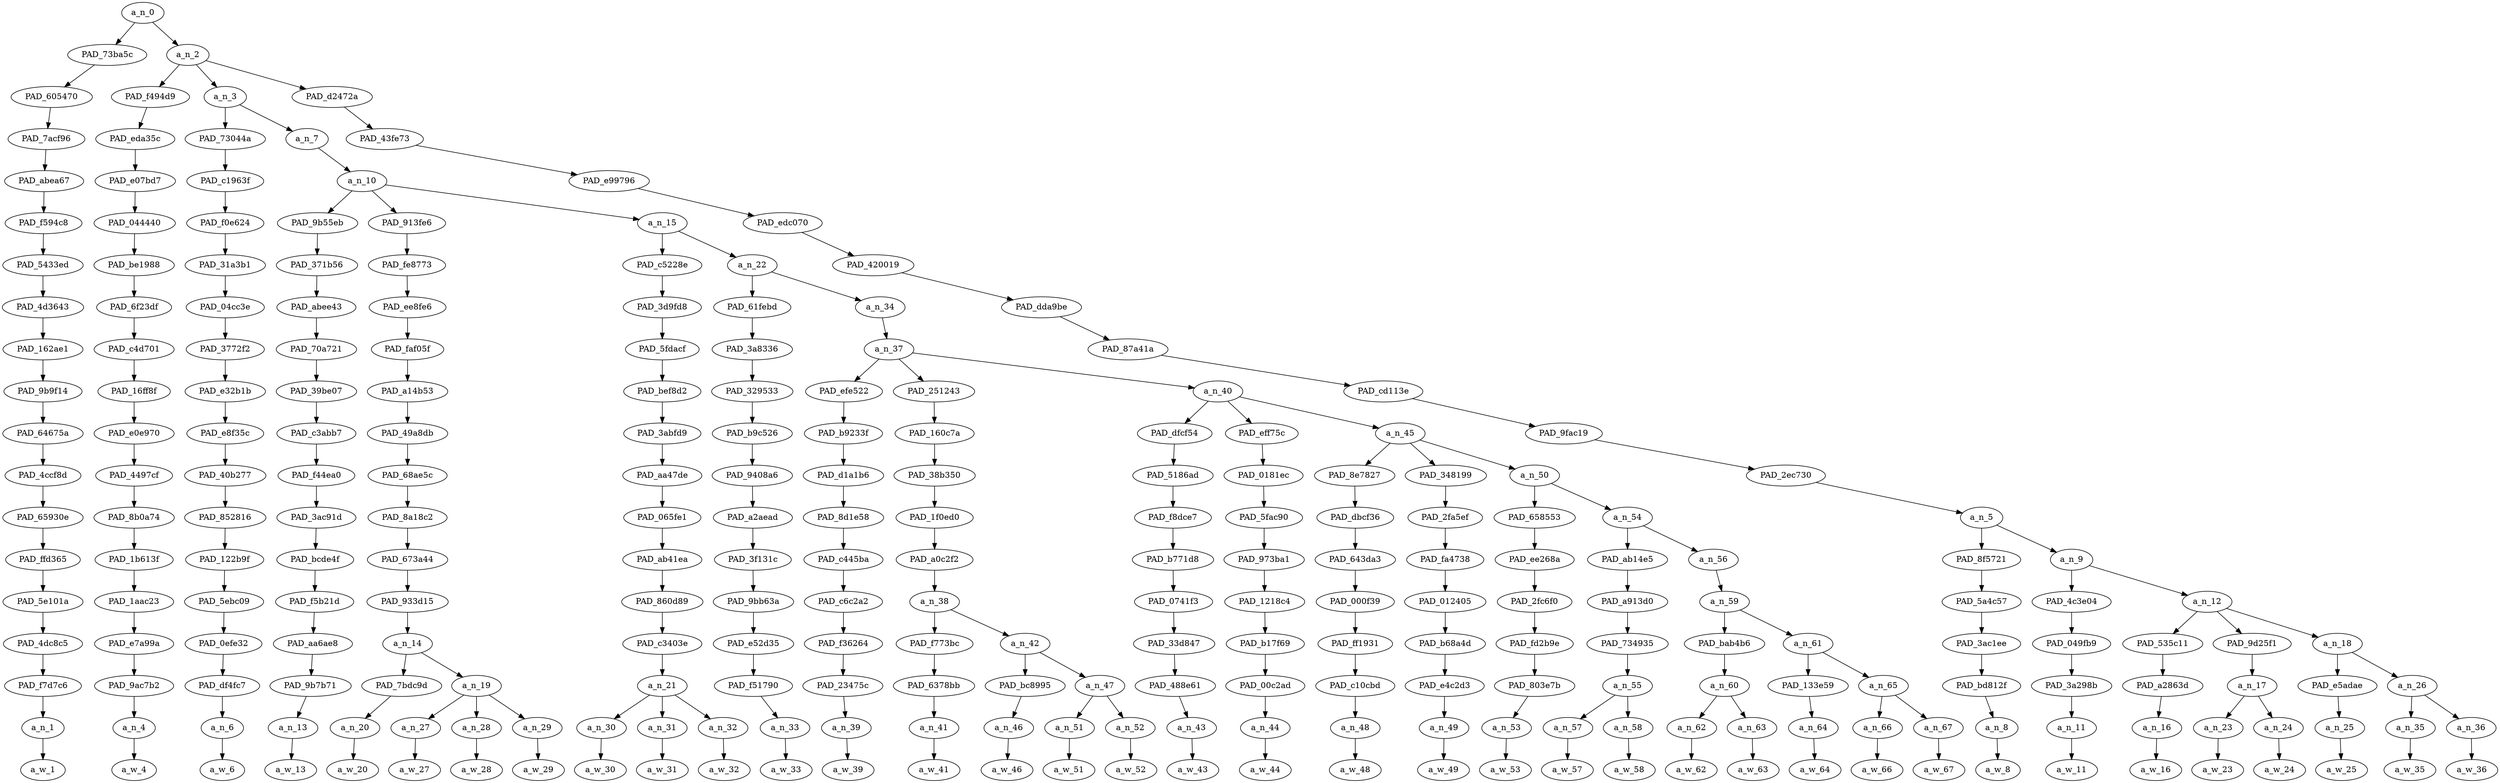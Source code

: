 strict digraph "" {
	a_n_0	[div_dir=-1,
		index=0,
		level=18,
		pos="10.258977944958849,18!",
		text_span="[0, 1, 2, 3, 4, 5, 6, 7, 8, 9, 10, 11, 12, 13, 14, 15, 16, 17, 18, 19, 20, 21, 22, 23, 24, 25, 26, 27, 28, 29, 30, 31, 32, 33, 34, \
35, 36]",
		value=1.00000000];
	PAD_73ba5c	[div_dir=-1,
		index=0,
		level=17,
		pos="0.0,17!",
		text_span="[0]",
		value=0.07556008];
	a_n_0 -> PAD_73ba5c;
	a_n_2	[div_dir=-1,
		index=1,
		level=17,
		pos="20.517955889917697,17!",
		text_span="[1, 2, 3, 4, 5, 6, 7, 8, 9, 10, 11, 12, 13, 14, 15, 16, 17, 18, 19, 20, 21, 22, 23, 24, 25, 26, 27, 28, 29, 30, 31, 32, 33, 34, \
35, 36]",
		value=0.92440963];
	a_n_0 -> a_n_2;
	PAD_605470	[div_dir=-1,
		index=0,
		level=16,
		pos="0.0,16!",
		text_span="[0]",
		value=0.07556008];
	PAD_73ba5c -> PAD_605470;
	PAD_7acf96	[div_dir=-1,
		index=0,
		level=15,
		pos="0.0,15!",
		text_span="[0]",
		value=0.07556008];
	PAD_605470 -> PAD_7acf96;
	PAD_abea67	[div_dir=-1,
		index=0,
		level=14,
		pos="0.0,14!",
		text_span="[0]",
		value=0.07556008];
	PAD_7acf96 -> PAD_abea67;
	PAD_f594c8	[div_dir=-1,
		index=0,
		level=13,
		pos="0.0,13!",
		text_span="[0]",
		value=0.07556008];
	PAD_abea67 -> PAD_f594c8;
	PAD_5433ed	[div_dir=-1,
		index=0,
		level=12,
		pos="0.0,12!",
		text_span="[0]",
		value=0.07556008];
	PAD_f594c8 -> PAD_5433ed;
	PAD_4d3643	[div_dir=-1,
		index=0,
		level=11,
		pos="0.0,11!",
		text_span="[0]",
		value=0.07556008];
	PAD_5433ed -> PAD_4d3643;
	PAD_162ae1	[div_dir=-1,
		index=0,
		level=10,
		pos="0.0,10!",
		text_span="[0]",
		value=0.07556008];
	PAD_4d3643 -> PAD_162ae1;
	PAD_9b9f14	[div_dir=-1,
		index=0,
		level=9,
		pos="0.0,9!",
		text_span="[0]",
		value=0.07556008];
	PAD_162ae1 -> PAD_9b9f14;
	PAD_64675a	[div_dir=-1,
		index=0,
		level=8,
		pos="0.0,8!",
		text_span="[0]",
		value=0.07556008];
	PAD_9b9f14 -> PAD_64675a;
	PAD_4ccf8d	[div_dir=-1,
		index=0,
		level=7,
		pos="0.0,7!",
		text_span="[0]",
		value=0.07556008];
	PAD_64675a -> PAD_4ccf8d;
	PAD_65930e	[div_dir=-1,
		index=0,
		level=6,
		pos="0.0,6!",
		text_span="[0]",
		value=0.07556008];
	PAD_4ccf8d -> PAD_65930e;
	PAD_ffd365	[div_dir=-1,
		index=0,
		level=5,
		pos="0.0,5!",
		text_span="[0]",
		value=0.07556008];
	PAD_65930e -> PAD_ffd365;
	PAD_5e101a	[div_dir=-1,
		index=0,
		level=4,
		pos="0.0,4!",
		text_span="[0]",
		value=0.07556008];
	PAD_ffd365 -> PAD_5e101a;
	PAD_4dc8c5	[div_dir=-1,
		index=0,
		level=3,
		pos="0.0,3!",
		text_span="[0]",
		value=0.07556008];
	PAD_5e101a -> PAD_4dc8c5;
	PAD_f7d7c6	[div_dir=-1,
		index=0,
		level=2,
		pos="0.0,2!",
		text_span="[0]",
		value=0.07556008];
	PAD_4dc8c5 -> PAD_f7d7c6;
	a_n_1	[div_dir=-1,
		index=0,
		level=1,
		pos="0.0,1!",
		text_span="[0]",
		value=0.07556008];
	PAD_f7d7c6 -> a_n_1;
	a_w_1	[div_dir=0,
		index=0,
		level=0,
		pos="0,0!",
		text_span="[0]",
		value="<user>"];
	a_n_1 -> a_w_1;
	PAD_f494d9	[div_dir=1,
		index=2,
		level=16,
		pos="28.0,16!",
		text_span="[28]",
		value=0.02156885];
	a_n_2 -> PAD_f494d9;
	a_n_3	[div_dir=1,
		index=1,
		level=16,
		pos="3.3663676697530867,16!",
		text_span="[1, 2, 3, 4, 5, 6, 7, 8, 9, 10, 11, 12, 13, 14, 15, 16, 17, 18, 19, 20, 21, 22, 23, 24, 25, 26, 27]",
		value=0.72822926];
	a_n_2 -> a_n_3;
	PAD_d2472a	[div_dir=-1,
		index=3,
		level=16,
		pos="30.1875,16!",
		text_span="[29, 30, 31, 32, 33, 34, 35, 36]",
		value=0.17459868];
	a_n_2 -> PAD_d2472a;
	PAD_eda35c	[div_dir=1,
		index=3,
		level=15,
		pos="28.0,15!",
		text_span="[28]",
		value=0.02156885];
	PAD_f494d9 -> PAD_eda35c;
	PAD_e07bd7	[div_dir=1,
		index=3,
		level=14,
		pos="28.0,14!",
		text_span="[28]",
		value=0.02156885];
	PAD_eda35c -> PAD_e07bd7;
	PAD_044440	[div_dir=1,
		index=5,
		level=13,
		pos="28.0,13!",
		text_span="[28]",
		value=0.02156885];
	PAD_e07bd7 -> PAD_044440;
	PAD_be1988	[div_dir=1,
		index=6,
		level=12,
		pos="28.0,12!",
		text_span="[28]",
		value=0.02156885];
	PAD_044440 -> PAD_be1988;
	PAD_6f23df	[div_dir=1,
		index=7,
		level=11,
		pos="28.0,11!",
		text_span="[28]",
		value=0.02156885];
	PAD_be1988 -> PAD_6f23df;
	PAD_c4d701	[div_dir=1,
		index=7,
		level=10,
		pos="28.0,10!",
		text_span="[28]",
		value=0.02156885];
	PAD_6f23df -> PAD_c4d701;
	PAD_16ff8f	[div_dir=1,
		index=9,
		level=9,
		pos="28.0,9!",
		text_span="[28]",
		value=0.02156885];
	PAD_c4d701 -> PAD_16ff8f;
	PAD_e0e970	[div_dir=1,
		index=11,
		level=8,
		pos="28.0,8!",
		text_span="[28]",
		value=0.02156885];
	PAD_16ff8f -> PAD_e0e970;
	PAD_4497cf	[div_dir=1,
		index=13,
		level=7,
		pos="28.0,7!",
		text_span="[28]",
		value=0.02156885];
	PAD_e0e970 -> PAD_4497cf;
	PAD_8b0a74	[div_dir=1,
		index=14,
		level=6,
		pos="28.0,6!",
		text_span="[28]",
		value=0.02156885];
	PAD_4497cf -> PAD_8b0a74;
	PAD_1b613f	[div_dir=1,
		index=15,
		level=5,
		pos="28.0,5!",
		text_span="[28]",
		value=0.02156885];
	PAD_8b0a74 -> PAD_1b613f;
	PAD_1aac23	[div_dir=1,
		index=15,
		level=4,
		pos="28.0,4!",
		text_span="[28]",
		value=0.02156885];
	PAD_1b613f -> PAD_1aac23;
	PAD_e7a99a	[div_dir=1,
		index=17,
		level=3,
		pos="28.0,3!",
		text_span="[28]",
		value=0.02156885];
	PAD_1aac23 -> PAD_e7a99a;
	PAD_9ac7b2	[div_dir=1,
		index=20,
		level=2,
		pos="28.0,2!",
		text_span="[28]",
		value=0.02156885];
	PAD_e7a99a -> PAD_9ac7b2;
	a_n_4	[div_dir=1,
		index=28,
		level=1,
		pos="28.0,1!",
		text_span="[28]",
		value=0.02156885];
	PAD_9ac7b2 -> a_n_4;
	a_w_4	[div_dir=0,
		index=28,
		level=0,
		pos="28,0!",
		text_span="[28]",
		value=and1];
	a_n_4 -> a_w_4;
	PAD_73044a	[div_dir=-1,
		index=1,
		level=15,
		pos="1.0,15!",
		text_span="[1]",
		value=0.04308244];
	a_n_3 -> PAD_73044a;
	a_n_7	[div_dir=1,
		index=2,
		level=15,
		pos="5.732735339506173,15!",
		text_span="[2, 3, 4, 5, 6, 7, 8, 9, 10, 11, 12, 13, 14, 15, 16, 17, 18, 19, 20, 21, 22, 23, 24, 25, 26, 27]",
		value=0.68510990];
	a_n_3 -> a_n_7;
	PAD_c1963f	[div_dir=-1,
		index=1,
		level=14,
		pos="1.0,14!",
		text_span="[1]",
		value=0.04308244];
	PAD_73044a -> PAD_c1963f;
	PAD_f0e624	[div_dir=-1,
		index=1,
		level=13,
		pos="1.0,13!",
		text_span="[1]",
		value=0.04308244];
	PAD_c1963f -> PAD_f0e624;
	PAD_31a3b1	[div_dir=-1,
		index=1,
		level=12,
		pos="1.0,12!",
		text_span="[1]",
		value=0.04308244];
	PAD_f0e624 -> PAD_31a3b1;
	PAD_04cc3e	[div_dir=-1,
		index=1,
		level=11,
		pos="1.0,11!",
		text_span="[1]",
		value=0.04308244];
	PAD_31a3b1 -> PAD_04cc3e;
	PAD_3772f2	[div_dir=-1,
		index=1,
		level=10,
		pos="1.0,10!",
		text_span="[1]",
		value=0.04308244];
	PAD_04cc3e -> PAD_3772f2;
	PAD_e32b1b	[div_dir=-1,
		index=1,
		level=9,
		pos="1.0,9!",
		text_span="[1]",
		value=0.04308244];
	PAD_3772f2 -> PAD_e32b1b;
	PAD_e8f35c	[div_dir=-1,
		index=1,
		level=8,
		pos="1.0,8!",
		text_span="[1]",
		value=0.04308244];
	PAD_e32b1b -> PAD_e8f35c;
	PAD_40b277	[div_dir=-1,
		index=1,
		level=7,
		pos="1.0,7!",
		text_span="[1]",
		value=0.04308244];
	PAD_e8f35c -> PAD_40b277;
	PAD_852816	[div_dir=-1,
		index=1,
		level=6,
		pos="1.0,6!",
		text_span="[1]",
		value=0.04308244];
	PAD_40b277 -> PAD_852816;
	PAD_122b9f	[div_dir=-1,
		index=1,
		level=5,
		pos="1.0,5!",
		text_span="[1]",
		value=0.04308244];
	PAD_852816 -> PAD_122b9f;
	PAD_5ebc09	[div_dir=-1,
		index=1,
		level=4,
		pos="1.0,4!",
		text_span="[1]",
		value=0.04308244];
	PAD_122b9f -> PAD_5ebc09;
	PAD_0efe32	[div_dir=-1,
		index=1,
		level=3,
		pos="1.0,3!",
		text_span="[1]",
		value=0.04308244];
	PAD_5ebc09 -> PAD_0efe32;
	PAD_df4fc7	[div_dir=-1,
		index=1,
		level=2,
		pos="1.0,2!",
		text_span="[1]",
		value=0.04308244];
	PAD_0efe32 -> PAD_df4fc7;
	a_n_6	[div_dir=-1,
		index=1,
		level=1,
		pos="1.0,1!",
		text_span="[1]",
		value=0.04308244];
	PAD_df4fc7 -> a_n_6;
	a_w_6	[div_dir=0,
		index=1,
		level=0,
		pos="1,0!",
		text_span="[1]",
		value=why];
	a_n_6 -> a_w_6;
	a_n_10	[div_dir=1,
		index=2,
		level=14,
		pos="5.732735339506173,14!",
		text_span="[2, 3, 4, 5, 6, 7, 8, 9, 10, 11, 12, 13, 14, 15, 16, 17, 18, 19, 20, 21, 22, 23, 24, 25, 26, 27]",
		value=0.68501442];
	a_n_7 -> a_n_10;
	PAD_9b55eb	[div_dir=-1,
		index=2,
		level=13,
		pos="2.0,13!",
		text_span="[2]",
		value=0.02817326];
	a_n_10 -> PAD_9b55eb;
	PAD_913fe6	[div_dir=-1,
		index=3,
		level=13,
		pos="5.0,13!",
		text_span="[3, 4, 5, 6]",
		value=0.14314688];
	a_n_10 -> PAD_913fe6;
	a_n_15	[div_dir=1,
		index=4,
		level=13,
		pos="10.198206018518519,13!",
		text_span="[7, 8, 9, 10, 11, 12, 13, 14, 15, 16, 17, 18, 19, 20, 21, 22, 23, 24, 25, 26, 27]",
		value=0.51359879];
	a_n_10 -> a_n_15;
	PAD_371b56	[div_dir=-1,
		index=2,
		level=12,
		pos="2.0,12!",
		text_span="[2]",
		value=0.02817326];
	PAD_9b55eb -> PAD_371b56;
	PAD_abee43	[div_dir=-1,
		index=2,
		level=11,
		pos="2.0,11!",
		text_span="[2]",
		value=0.02817326];
	PAD_371b56 -> PAD_abee43;
	PAD_70a721	[div_dir=-1,
		index=2,
		level=10,
		pos="2.0,10!",
		text_span="[2]",
		value=0.02817326];
	PAD_abee43 -> PAD_70a721;
	PAD_39be07	[div_dir=-1,
		index=2,
		level=9,
		pos="2.0,9!",
		text_span="[2]",
		value=0.02817326];
	PAD_70a721 -> PAD_39be07;
	PAD_c3abb7	[div_dir=-1,
		index=2,
		level=8,
		pos="2.0,8!",
		text_span="[2]",
		value=0.02817326];
	PAD_39be07 -> PAD_c3abb7;
	PAD_f44ea0	[div_dir=-1,
		index=2,
		level=7,
		pos="2.0,7!",
		text_span="[2]",
		value=0.02817326];
	PAD_c3abb7 -> PAD_f44ea0;
	PAD_3ac91d	[div_dir=-1,
		index=2,
		level=6,
		pos="2.0,6!",
		text_span="[2]",
		value=0.02817326];
	PAD_f44ea0 -> PAD_3ac91d;
	PAD_bcde4f	[div_dir=-1,
		index=2,
		level=5,
		pos="2.0,5!",
		text_span="[2]",
		value=0.02817326];
	PAD_3ac91d -> PAD_bcde4f;
	PAD_f5b21d	[div_dir=-1,
		index=2,
		level=4,
		pos="2.0,4!",
		text_span="[2]",
		value=0.02817326];
	PAD_bcde4f -> PAD_f5b21d;
	PAD_aa6ae8	[div_dir=-1,
		index=2,
		level=3,
		pos="2.0,3!",
		text_span="[2]",
		value=0.02817326];
	PAD_f5b21d -> PAD_aa6ae8;
	PAD_9b7b71	[div_dir=-1,
		index=2,
		level=2,
		pos="2.0,2!",
		text_span="[2]",
		value=0.02817326];
	PAD_aa6ae8 -> PAD_9b7b71;
	a_n_13	[div_dir=-1,
		index=2,
		level=1,
		pos="2.0,1!",
		text_span="[2]",
		value=0.02817326];
	PAD_9b7b71 -> a_n_13;
	a_w_13	[div_dir=0,
		index=2,
		level=0,
		pos="2,0!",
		text_span="[2]",
		value=keep];
	a_n_13 -> a_w_13;
	PAD_fe8773	[div_dir=-1,
		index=3,
		level=12,
		pos="5.0,12!",
		text_span="[3, 4, 5, 6]",
		value=0.14314688];
	PAD_913fe6 -> PAD_fe8773;
	PAD_ee8fe6	[div_dir=-1,
		index=3,
		level=11,
		pos="5.0,11!",
		text_span="[3, 4, 5, 6]",
		value=0.14314688];
	PAD_fe8773 -> PAD_ee8fe6;
	PAD_faf05f	[div_dir=-1,
		index=3,
		level=10,
		pos="5.0,10!",
		text_span="[3, 4, 5, 6]",
		value=0.14314688];
	PAD_ee8fe6 -> PAD_faf05f;
	PAD_a14b53	[div_dir=-1,
		index=3,
		level=9,
		pos="5.0,9!",
		text_span="[3, 4, 5, 6]",
		value=0.14314688];
	PAD_faf05f -> PAD_a14b53;
	PAD_49a8db	[div_dir=-1,
		index=3,
		level=8,
		pos="5.0,8!",
		text_span="[3, 4, 5, 6]",
		value=0.14314688];
	PAD_a14b53 -> PAD_49a8db;
	PAD_68ae5c	[div_dir=-1,
		index=3,
		level=7,
		pos="5.0,7!",
		text_span="[3, 4, 5, 6]",
		value=0.14314688];
	PAD_49a8db -> PAD_68ae5c;
	PAD_8a18c2	[div_dir=-1,
		index=3,
		level=6,
		pos="5.0,6!",
		text_span="[3, 4, 5, 6]",
		value=0.14314688];
	PAD_68ae5c -> PAD_8a18c2;
	PAD_673a44	[div_dir=-1,
		index=3,
		level=5,
		pos="5.0,5!",
		text_span="[3, 4, 5, 6]",
		value=0.14314688];
	PAD_8a18c2 -> PAD_673a44;
	PAD_933d15	[div_dir=-1,
		index=3,
		level=4,
		pos="5.0,4!",
		text_span="[3, 4, 5, 6]",
		value=0.14314688];
	PAD_673a44 -> PAD_933d15;
	a_n_14	[div_dir=-1,
		index=3,
		level=3,
		pos="5.0,3!",
		text_span="[3, 4, 5, 6]",
		value=0.14314688];
	PAD_933d15 -> a_n_14;
	PAD_7bdc9d	[div_dir=1,
		index=4,
		level=2,
		pos="6.0,2!",
		text_span="[6]",
		value=0.02730921];
	a_n_14 -> PAD_7bdc9d;
	a_n_19	[div_dir=-1,
		index=3,
		level=2,
		pos="4.0,2!",
		text_span="[3, 4, 5]",
		value=0.11579087];
	a_n_14 -> a_n_19;
	a_n_20	[div_dir=1,
		index=6,
		level=1,
		pos="6.0,1!",
		text_span="[6]",
		value=0.02730921];
	PAD_7bdc9d -> a_n_20;
	a_w_20	[div_dir=0,
		index=6,
		level=0,
		pos="6,0!",
		text_span="[6]",
		value=there];
	a_n_20 -> a_w_20;
	a_n_27	[div_dir=1,
		index=3,
		level=1,
		pos="3.0,1!",
		text_span="[3]",
		value=0.02797177];
	a_n_19 -> a_n_27;
	a_n_28	[div_dir=-1,
		index=4,
		level=1,
		pos="4.0,1!",
		text_span="[4]",
		value=0.05477295];
	a_n_19 -> a_n_28;
	a_n_29	[div_dir=1,
		index=5,
		level=1,
		pos="5.0,1!",
		text_span="[5]",
		value=0.03290683];
	a_n_19 -> a_n_29;
	a_w_27	[div_dir=0,
		index=3,
		level=0,
		pos="3,0!",
		text_span="[3]",
		value=the];
	a_n_27 -> a_w_27;
	a_w_28	[div_dir=0,
		index=4,
		level=0,
		pos="4,0!",
		text_span="[4]",
		value=racial];
	a_n_28 -> a_w_28;
	a_w_29	[div_dir=0,
		index=5,
		level=0,
		pos="5,0!",
		text_span="[5]",
		value=divide];
	a_n_29 -> a_w_29;
	PAD_c5228e	[div_dir=-1,
		index=4,
		level=12,
		pos="8.0,12!",
		text_span="[7, 8, 9]",
		value=0.10777455];
	a_n_15 -> PAD_c5228e;
	a_n_22	[div_dir=1,
		index=5,
		level=12,
		pos="12.396412037037038,12!",
		text_span="[10, 11, 12, 13, 14, 15, 16, 17, 18, 19, 20, 21, 22, 23, 24, 25, 26, 27]",
		value=0.40567047];
	a_n_15 -> a_n_22;
	PAD_3d9fd8	[div_dir=-1,
		index=4,
		level=11,
		pos="8.0,11!",
		text_span="[7, 8, 9]",
		value=0.10777455];
	PAD_c5228e -> PAD_3d9fd8;
	PAD_5fdacf	[div_dir=-1,
		index=4,
		level=10,
		pos="8.0,10!",
		text_span="[7, 8, 9]",
		value=0.10777455];
	PAD_3d9fd8 -> PAD_5fdacf;
	PAD_bef8d2	[div_dir=-1,
		index=4,
		level=9,
		pos="8.0,9!",
		text_span="[7, 8, 9]",
		value=0.10777455];
	PAD_5fdacf -> PAD_bef8d2;
	PAD_3abfd9	[div_dir=-1,
		index=4,
		level=8,
		pos="8.0,8!",
		text_span="[7, 8, 9]",
		value=0.10777455];
	PAD_bef8d2 -> PAD_3abfd9;
	PAD_aa47de	[div_dir=-1,
		index=4,
		level=7,
		pos="8.0,7!",
		text_span="[7, 8, 9]",
		value=0.10777455];
	PAD_3abfd9 -> PAD_aa47de;
	PAD_065fe1	[div_dir=-1,
		index=4,
		level=6,
		pos="8.0,6!",
		text_span="[7, 8, 9]",
		value=0.10777455];
	PAD_aa47de -> PAD_065fe1;
	PAD_ab41ea	[div_dir=-1,
		index=4,
		level=5,
		pos="8.0,5!",
		text_span="[7, 8, 9]",
		value=0.10777455];
	PAD_065fe1 -> PAD_ab41ea;
	PAD_860d89	[div_dir=-1,
		index=4,
		level=4,
		pos="8.0,4!",
		text_span="[7, 8, 9]",
		value=0.10777455];
	PAD_ab41ea -> PAD_860d89;
	PAD_c3403e	[div_dir=-1,
		index=4,
		level=3,
		pos="8.0,3!",
		text_span="[7, 8, 9]",
		value=0.10777455];
	PAD_860d89 -> PAD_c3403e;
	a_n_21	[div_dir=-1,
		index=5,
		level=2,
		pos="8.0,2!",
		text_span="[7, 8, 9]",
		value=0.10777455];
	PAD_c3403e -> a_n_21;
	a_n_30	[div_dir=-1,
		index=7,
		level=1,
		pos="7.0,1!",
		text_span="[7]",
		value=0.02594546];
	a_n_21 -> a_n_30;
	a_n_31	[div_dir=1,
		index=8,
		level=1,
		pos="8.0,1!",
		text_span="[8]",
		value=0.04867364];
	a_n_21 -> a_n_31;
	a_n_32	[div_dir=1,
		index=9,
		level=1,
		pos="9.0,1!",
		text_span="[9]",
		value=0.03312523];
	a_n_21 -> a_n_32;
	a_w_30	[div_dir=0,
		index=7,
		level=0,
		pos="7,0!",
		text_span="[7]",
		value=no];
	a_n_30 -> a_w_30;
	a_w_31	[div_dir=0,
		index=8,
		level=0,
		pos="8,0!",
		text_span="[8]",
		value=white];
	a_n_31 -> a_w_31;
	a_w_32	[div_dir=0,
		index=9,
		level=0,
		pos="9,0!",
		text_span="[9]",
		value=person];
	a_n_32 -> a_w_32;
	PAD_61febd	[div_dir=1,
		index=5,
		level=11,
		pos="10.0,11!",
		text_span="[10]",
		value=0.02572067];
	a_n_22 -> PAD_61febd;
	a_n_34	[div_dir=1,
		index=6,
		level=11,
		pos="14.792824074074076,11!",
		text_span="[11, 12, 13, 14, 15, 16, 17, 18, 19, 20, 21, 22, 23, 24, 25, 26, 27]",
		value=0.37977178];
	a_n_22 -> a_n_34;
	PAD_3a8336	[div_dir=1,
		index=5,
		level=10,
		pos="10.0,10!",
		text_span="[10]",
		value=0.02572067];
	PAD_61febd -> PAD_3a8336;
	PAD_329533	[div_dir=1,
		index=5,
		level=9,
		pos="10.0,9!",
		text_span="[10]",
		value=0.02572067];
	PAD_3a8336 -> PAD_329533;
	PAD_b9c526	[div_dir=1,
		index=5,
		level=8,
		pos="10.0,8!",
		text_span="[10]",
		value=0.02572067];
	PAD_329533 -> PAD_b9c526;
	PAD_9408a6	[div_dir=1,
		index=5,
		level=7,
		pos="10.0,7!",
		text_span="[10]",
		value=0.02572067];
	PAD_b9c526 -> PAD_9408a6;
	PAD_a2aead	[div_dir=1,
		index=5,
		level=6,
		pos="10.0,6!",
		text_span="[10]",
		value=0.02572067];
	PAD_9408a6 -> PAD_a2aead;
	PAD_3f131c	[div_dir=1,
		index=5,
		level=5,
		pos="10.0,5!",
		text_span="[10]",
		value=0.02572067];
	PAD_a2aead -> PAD_3f131c;
	PAD_9bb63a	[div_dir=1,
		index=5,
		level=4,
		pos="10.0,4!",
		text_span="[10]",
		value=0.02572067];
	PAD_3f131c -> PAD_9bb63a;
	PAD_e52d35	[div_dir=1,
		index=5,
		level=3,
		pos="10.0,3!",
		text_span="[10]",
		value=0.02572067];
	PAD_9bb63a -> PAD_e52d35;
	PAD_f51790	[div_dir=1,
		index=6,
		level=2,
		pos="10.0,2!",
		text_span="[10]",
		value=0.02572067];
	PAD_e52d35 -> PAD_f51790;
	a_n_33	[div_dir=1,
		index=10,
		level=1,
		pos="10.0,1!",
		text_span="[10]",
		value=0.02572067];
	PAD_f51790 -> a_n_33;
	a_w_33	[div_dir=0,
		index=10,
		level=0,
		pos="10,0!",
		text_span="[10]",
		value=than];
	a_n_33 -> a_w_33;
	a_n_37	[div_dir=1,
		index=6,
		level=10,
		pos="14.792824074074076,10!",
		text_span="[11, 12, 13, 14, 15, 16, 17, 18, 19, 20, 21, 22, 23, 24, 25, 26, 27]",
		value=0.37959834];
	a_n_34 -> a_n_37;
	PAD_efe522	[div_dir=1,
		index=7,
		level=9,
		pos="15.0,9!",
		text_span="[15]",
		value=0.02013560];
	a_n_37 -> PAD_efe522;
	PAD_251243	[div_dir=1,
		index=6,
		level=9,
		pos="11.875,9!",
		text_span="[11, 12, 13, 14]",
		value=0.11074543];
	a_n_37 -> PAD_251243;
	a_n_40	[div_dir=1,
		index=8,
		level=9,
		pos="17.503472222222225,9!",
		text_span="[16, 17, 18, 19, 20, 21, 22, 23, 24, 25, 26, 27]",
		value=0.24854387];
	a_n_37 -> a_n_40;
	PAD_b9233f	[div_dir=1,
		index=7,
		level=8,
		pos="15.0,8!",
		text_span="[15]",
		value=0.02013560];
	PAD_efe522 -> PAD_b9233f;
	PAD_d1a1b6	[div_dir=1,
		index=7,
		level=7,
		pos="15.0,7!",
		text_span="[15]",
		value=0.02013560];
	PAD_b9233f -> PAD_d1a1b6;
	PAD_8d1e58	[div_dir=1,
		index=7,
		level=6,
		pos="15.0,6!",
		text_span="[15]",
		value=0.02013560];
	PAD_d1a1b6 -> PAD_8d1e58;
	PAD_c445ba	[div_dir=1,
		index=7,
		level=5,
		pos="15.0,5!",
		text_span="[15]",
		value=0.02013560];
	PAD_8d1e58 -> PAD_c445ba;
	PAD_c6c2a2	[div_dir=1,
		index=7,
		level=4,
		pos="15.0,4!",
		text_span="[15]",
		value=0.02013560];
	PAD_c445ba -> PAD_c6c2a2;
	PAD_f36264	[div_dir=1,
		index=8,
		level=3,
		pos="15.0,3!",
		text_span="[15]",
		value=0.02013560];
	PAD_c6c2a2 -> PAD_f36264;
	PAD_23475c	[div_dir=1,
		index=10,
		level=2,
		pos="15.0,2!",
		text_span="[15]",
		value=0.02013560];
	PAD_f36264 -> PAD_23475c;
	a_n_39	[div_dir=1,
		index=15,
		level=1,
		pos="15.0,1!",
		text_span="[15]",
		value=0.02013560];
	PAD_23475c -> a_n_39;
	a_w_39	[div_dir=0,
		index=15,
		level=0,
		pos="15,0!",
		text_span="[15]",
		value=and];
	a_n_39 -> a_w_39;
	PAD_160c7a	[div_dir=1,
		index=6,
		level=8,
		pos="11.875,8!",
		text_span="[11, 12, 13, 14]",
		value=0.11074543];
	PAD_251243 -> PAD_160c7a;
	PAD_38b350	[div_dir=1,
		index=6,
		level=7,
		pos="11.875,7!",
		text_span="[11, 12, 13, 14]",
		value=0.11074543];
	PAD_160c7a -> PAD_38b350;
	PAD_1f0ed0	[div_dir=1,
		index=6,
		level=6,
		pos="11.875,6!",
		text_span="[11, 12, 13, 14]",
		value=0.11074543];
	PAD_38b350 -> PAD_1f0ed0;
	PAD_a0c2f2	[div_dir=1,
		index=6,
		level=5,
		pos="11.875,5!",
		text_span="[11, 12, 13, 14]",
		value=0.11074543];
	PAD_1f0ed0 -> PAD_a0c2f2;
	a_n_38	[div_dir=1,
		index=6,
		level=4,
		pos="11.875,4!",
		text_span="[11, 12, 13, 14]",
		value=0.11074543];
	PAD_a0c2f2 -> a_n_38;
	PAD_f773bc	[div_dir=1,
		index=6,
		level=3,
		pos="11.0,3!",
		text_span="[11]",
		value=0.05079545];
	a_n_38 -> PAD_f773bc;
	a_n_42	[div_dir=1,
		index=7,
		level=3,
		pos="12.75,3!",
		text_span="[12, 13, 14]",
		value=0.05981193];
	a_n_38 -> a_n_42;
	PAD_6378bb	[div_dir=1,
		index=7,
		level=2,
		pos="11.0,2!",
		text_span="[11]",
		value=0.05079545];
	PAD_f773bc -> PAD_6378bb;
	a_n_41	[div_dir=1,
		index=11,
		level=1,
		pos="11.0,1!",
		text_span="[11]",
		value=0.05079545];
	PAD_6378bb -> a_n_41;
	a_w_41	[div_dir=0,
		index=11,
		level=0,
		pos="11,0!",
		text_span="[11]",
		value=condones];
	a_n_41 -> a_w_41;
	PAD_bc8995	[div_dir=1,
		index=8,
		level=2,
		pos="12.0,2!",
		text_span="[12]",
		value=0.02028089];
	a_n_42 -> PAD_bc8995;
	a_n_47	[div_dir=1,
		index=9,
		level=2,
		pos="13.5,2!",
		text_span="[13, 14]",
		value=0.03938392];
	a_n_42 -> a_n_47;
	a_n_46	[div_dir=1,
		index=12,
		level=1,
		pos="12.0,1!",
		text_span="[12]",
		value=0.02028089];
	PAD_bc8995 -> a_n_46;
	a_w_46	[div_dir=0,
		index=12,
		level=0,
		pos="12,0!",
		text_span="[12]",
		value=what];
	a_n_46 -> a_w_46;
	a_n_51	[div_dir=1,
		index=13,
		level=1,
		pos="13.0,1!",
		text_span="[13]",
		value=0.02164715];
	a_n_47 -> a_n_51;
	a_n_52	[div_dir=1,
		index=14,
		level=1,
		pos="14.0,1!",
		text_span="[14]",
		value=0.01764800];
	a_n_47 -> a_n_52;
	a_w_51	[div_dir=0,
		index=13,
		level=0,
		pos="13,0!",
		text_span="[13]",
		value=she];
	a_n_51 -> a_w_51;
	a_w_52	[div_dir=0,
		index=14,
		level=0,
		pos="14,0!",
		text_span="[14]",
		value=did];
	a_n_52 -> a_w_52;
	PAD_dfcf54	[div_dir=1,
		index=8,
		level=8,
		pos="16.0,8!",
		text_span="[16]",
		value=0.01950224];
	a_n_40 -> PAD_dfcf54;
	PAD_eff75c	[div_dir=1,
		index=9,
		level=8,
		pos="17.0,8!",
		text_span="[17]",
		value=0.01570398];
	a_n_40 -> PAD_eff75c;
	a_n_45	[div_dir=1,
		index=10,
		level=8,
		pos="19.510416666666668,8!",
		text_span="[18, 19, 20, 21, 22, 23, 24, 25, 26, 27]",
		value=0.21324039];
	a_n_40 -> a_n_45;
	PAD_5186ad	[div_dir=1,
		index=8,
		level=7,
		pos="16.0,7!",
		text_span="[16]",
		value=0.01950224];
	PAD_dfcf54 -> PAD_5186ad;
	PAD_f8dce7	[div_dir=1,
		index=8,
		level=6,
		pos="16.0,6!",
		text_span="[16]",
		value=0.01950224];
	PAD_5186ad -> PAD_f8dce7;
	PAD_b771d8	[div_dir=1,
		index=8,
		level=5,
		pos="16.0,5!",
		text_span="[16]",
		value=0.01950224];
	PAD_f8dce7 -> PAD_b771d8;
	PAD_0741f3	[div_dir=1,
		index=8,
		level=4,
		pos="16.0,4!",
		text_span="[16]",
		value=0.01950224];
	PAD_b771d8 -> PAD_0741f3;
	PAD_33d847	[div_dir=1,
		index=9,
		level=3,
		pos="16.0,3!",
		text_span="[16]",
		value=0.01950224];
	PAD_0741f3 -> PAD_33d847;
	PAD_488e61	[div_dir=1,
		index=11,
		level=2,
		pos="16.0,2!",
		text_span="[16]",
		value=0.01950224];
	PAD_33d847 -> PAD_488e61;
	a_n_43	[div_dir=1,
		index=16,
		level=1,
		pos="16.0,1!",
		text_span="[16]",
		value=0.01950224];
	PAD_488e61 -> a_n_43;
	a_w_43	[div_dir=0,
		index=16,
		level=0,
		pos="16,0!",
		text_span="[16]",
		value=does];
	a_n_43 -> a_w_43;
	PAD_0181ec	[div_dir=1,
		index=9,
		level=7,
		pos="17.0,7!",
		text_span="[17]",
		value=0.01570398];
	PAD_eff75c -> PAD_0181ec;
	PAD_5fac90	[div_dir=1,
		index=9,
		level=6,
		pos="17.0,6!",
		text_span="[17]",
		value=0.01570398];
	PAD_0181ec -> PAD_5fac90;
	PAD_973ba1	[div_dir=1,
		index=9,
		level=5,
		pos="17.0,5!",
		text_span="[17]",
		value=0.01570398];
	PAD_5fac90 -> PAD_973ba1;
	PAD_1218c4	[div_dir=1,
		index=9,
		level=4,
		pos="17.0,4!",
		text_span="[17]",
		value=0.01570398];
	PAD_973ba1 -> PAD_1218c4;
	PAD_b17f69	[div_dir=1,
		index=10,
		level=3,
		pos="17.0,3!",
		text_span="[17]",
		value=0.01570398];
	PAD_1218c4 -> PAD_b17f69;
	PAD_00c2ad	[div_dir=1,
		index=12,
		level=2,
		pos="17.0,2!",
		text_span="[17]",
		value=0.01570398];
	PAD_b17f69 -> PAD_00c2ad;
	a_n_44	[div_dir=1,
		index=17,
		level=1,
		pos="17.0,1!",
		text_span="[17]",
		value=0.01570398];
	PAD_00c2ad -> a_n_44;
	a_w_44	[div_dir=0,
		index=17,
		level=0,
		pos="17,0!",
		text_span="[17]",
		value=not];
	a_n_44 -> a_w_44;
	PAD_8e7827	[div_dir=1,
		index=10,
		level=7,
		pos="18.0,7!",
		text_span="[18]",
		value=0.01886451];
	a_n_45 -> PAD_8e7827;
	PAD_348199	[div_dir=1,
		index=11,
		level=7,
		pos="19.0,7!",
		text_span="[19]",
		value=0.01510217];
	a_n_45 -> PAD_348199;
	a_n_50	[div_dir=1,
		index=12,
		level=7,
		pos="21.53125,7!",
		text_span="[20, 21, 22, 23, 24, 25, 26, 27]",
		value=0.17920930];
	a_n_45 -> a_n_50;
	PAD_dbcf36	[div_dir=1,
		index=10,
		level=6,
		pos="18.0,6!",
		text_span="[18]",
		value=0.01886451];
	PAD_8e7827 -> PAD_dbcf36;
	PAD_643da3	[div_dir=1,
		index=10,
		level=5,
		pos="18.0,5!",
		text_span="[18]",
		value=0.01886451];
	PAD_dbcf36 -> PAD_643da3;
	PAD_000f39	[div_dir=1,
		index=10,
		level=4,
		pos="18.0,4!",
		text_span="[18]",
		value=0.01886451];
	PAD_643da3 -> PAD_000f39;
	PAD_ff1931	[div_dir=1,
		index=11,
		level=3,
		pos="18.0,3!",
		text_span="[18]",
		value=0.01886451];
	PAD_000f39 -> PAD_ff1931;
	PAD_c10cbd	[div_dir=1,
		index=13,
		level=2,
		pos="18.0,2!",
		text_span="[18]",
		value=0.01886451];
	PAD_ff1931 -> PAD_c10cbd;
	a_n_48	[div_dir=1,
		index=18,
		level=1,
		pos="18.0,1!",
		text_span="[18]",
		value=0.01886451];
	PAD_c10cbd -> a_n_48;
	a_w_48	[div_dir=0,
		index=18,
		level=0,
		pos="18,0!",
		text_span="[18]",
		value=recognize];
	a_n_48 -> a_w_48;
	PAD_2fa5ef	[div_dir=1,
		index=11,
		level=6,
		pos="19.0,6!",
		text_span="[19]",
		value=0.01510217];
	PAD_348199 -> PAD_2fa5ef;
	PAD_fa4738	[div_dir=1,
		index=11,
		level=5,
		pos="19.0,5!",
		text_span="[19]",
		value=0.01510217];
	PAD_2fa5ef -> PAD_fa4738;
	PAD_012405	[div_dir=1,
		index=11,
		level=4,
		pos="19.0,4!",
		text_span="[19]",
		value=0.01510217];
	PAD_fa4738 -> PAD_012405;
	PAD_b68a4d	[div_dir=1,
		index=12,
		level=3,
		pos="19.0,3!",
		text_span="[19]",
		value=0.01510217];
	PAD_012405 -> PAD_b68a4d;
	PAD_e4c2d3	[div_dir=1,
		index=14,
		level=2,
		pos="19.0,2!",
		text_span="[19]",
		value=0.01510217];
	PAD_b68a4d -> PAD_e4c2d3;
	a_n_49	[div_dir=1,
		index=19,
		level=1,
		pos="19.0,1!",
		text_span="[19]",
		value=0.01510217];
	PAD_e4c2d3 -> a_n_49;
	a_w_49	[div_dir=0,
		index=19,
		level=0,
		pos="19,0!",
		text_span="[19]",
		value=it];
	a_n_49 -> a_w_49;
	PAD_658553	[div_dir=1,
		index=12,
		level=6,
		pos="20.0,6!",
		text_span="[20]",
		value=0.01579428];
	a_n_50 -> PAD_658553;
	a_n_54	[div_dir=1,
		index=13,
		level=6,
		pos="23.0625,6!",
		text_span="[21, 22, 23, 24, 25, 26, 27]",
		value=0.16337303];
	a_n_50 -> a_n_54;
	PAD_ee268a	[div_dir=1,
		index=12,
		level=5,
		pos="20.0,5!",
		text_span="[20]",
		value=0.01579428];
	PAD_658553 -> PAD_ee268a;
	PAD_2fc6f0	[div_dir=1,
		index=12,
		level=4,
		pos="20.0,4!",
		text_span="[20]",
		value=0.01579428];
	PAD_ee268a -> PAD_2fc6f0;
	PAD_fd2b9e	[div_dir=1,
		index=13,
		level=3,
		pos="20.0,3!",
		text_span="[20]",
		value=0.01579428];
	PAD_2fc6f0 -> PAD_fd2b9e;
	PAD_803e7b	[div_dir=1,
		index=15,
		level=2,
		pos="20.0,2!",
		text_span="[20]",
		value=0.01579428];
	PAD_fd2b9e -> PAD_803e7b;
	a_n_53	[div_dir=1,
		index=20,
		level=1,
		pos="20.0,1!",
		text_span="[20]",
		value=0.01579428];
	PAD_803e7b -> a_n_53;
	a_w_53	[div_dir=0,
		index=20,
		level=0,
		pos="20,0!",
		text_span="[20]",
		value=as];
	a_n_53 -> a_w_53;
	PAD_ab14e5	[div_dir=-1,
		index=13,
		level=5,
		pos="21.5,5!",
		text_span="[21, 22]",
		value=0.04514003];
	a_n_54 -> PAD_ab14e5;
	a_n_56	[div_dir=1,
		index=14,
		level=5,
		pos="24.625,5!",
		text_span="[23, 24, 25, 26, 27]",
		value=0.11819282];
	a_n_54 -> a_n_56;
	PAD_a913d0	[div_dir=-1,
		index=13,
		level=4,
		pos="21.5,4!",
		text_span="[21, 22]",
		value=0.04514003];
	PAD_ab14e5 -> PAD_a913d0;
	PAD_734935	[div_dir=-1,
		index=14,
		level=3,
		pos="21.5,3!",
		text_span="[21, 22]",
		value=0.04514003];
	PAD_a913d0 -> PAD_734935;
	a_n_55	[div_dir=-1,
		index=16,
		level=2,
		pos="21.5,2!",
		text_span="[21, 22]",
		value=0.04514003];
	PAD_734935 -> a_n_55;
	a_n_57	[div_dir=1,
		index=21,
		level=1,
		pos="21.0,1!",
		text_span="[21]",
		value=0.01715031];
	a_n_55 -> a_n_57;
	a_n_58	[div_dir=-1,
		index=22,
		level=1,
		pos="22.0,1!",
		text_span="[22]",
		value=0.02790376];
	a_n_55 -> a_n_58;
	a_w_57	[div_dir=0,
		index=21,
		level=0,
		pos="21,0!",
		text_span="[21]",
		value=a];
	a_n_57 -> a_w_57;
	a_w_58	[div_dir=0,
		index=22,
		level=0,
		pos="22,0!",
		text_span="[22]",
		value=crime];
	a_n_58 -> a_w_58;
	a_n_59	[div_dir=1,
		index=14,
		level=4,
		pos="24.625,4!",
		text_span="[23, 24, 25, 26, 27]",
		value=0.11808914];
	a_n_56 -> a_n_59;
	PAD_bab4b6	[div_dir=1,
		index=15,
		level=3,
		pos="23.5,3!",
		text_span="[23, 24]",
		value=0.04951483];
	a_n_59 -> PAD_bab4b6;
	a_n_61	[div_dir=1,
		index=16,
		level=3,
		pos="25.75,3!",
		text_span="[25, 26, 27]",
		value=0.06847063];
	a_n_59 -> a_n_61;
	a_n_60	[div_dir=1,
		index=17,
		level=2,
		pos="23.5,2!",
		text_span="[23, 24]",
		value=0.04951483];
	PAD_bab4b6 -> a_n_60;
	a_n_62	[div_dir=1,
		index=23,
		level=1,
		pos="23.0,1!",
		text_span="[23]",
		value=0.02049553];
	a_n_60 -> a_n_62;
	a_n_63	[div_dir=1,
		index=24,
		level=1,
		pos="24.0,1!",
		text_span="[24]",
		value=0.02899263];
	a_n_60 -> a_n_63;
	a_w_62	[div_dir=0,
		index=23,
		level=0,
		pos="23,0!",
		text_span="[23]",
		value=a1];
	a_n_62 -> a_w_62;
	a_w_63	[div_dir=0,
		index=24,
		level=0,
		pos="24,0!",
		text_span="[24]",
		value=criminal];
	a_n_63 -> a_w_63;
	PAD_133e59	[div_dir=-1,
		index=18,
		level=2,
		pos="25.0,2!",
		text_span="[25]",
		value=0.02466578];
	a_n_61 -> PAD_133e59;
	a_n_65	[div_dir=1,
		index=19,
		level=2,
		pos="26.5,2!",
		text_span="[26, 27]",
		value=0.04369328];
	a_n_61 -> a_n_65;
	a_n_64	[div_dir=-1,
		index=25,
		level=1,
		pos="25.0,1!",
		text_span="[25]",
		value=0.02466578];
	PAD_133e59 -> a_n_64;
	a_w_64	[div_dir=0,
		index=25,
		level=0,
		pos="25,0!",
		text_span="[25]",
		value=got];
	a_n_64 -> a_w_64;
	a_n_66	[div_dir=1,
		index=26,
		level=1,
		pos="26.0,1!",
		text_span="[26]",
		value=0.02190474];
	a_n_65 -> a_n_66;
	a_n_67	[div_dir=1,
		index=27,
		level=1,
		pos="27.0,1!",
		text_span="[27]",
		value=0.02163918];
	a_n_65 -> a_n_67;
	a_w_66	[div_dir=0,
		index=26,
		level=0,
		pos="26,0!",
		text_span="[26]",
		value=found];
	a_n_66 -> a_w_66;
	a_w_67	[div_dir=0,
		index=27,
		level=0,
		pos="27,0!",
		text_span="[27]",
		value=guilty];
	a_n_67 -> a_w_67;
	PAD_43fe73	[div_dir=-1,
		index=4,
		level=15,
		pos="30.1875,15!",
		text_span="[29, 30, 31, 32, 33, 34, 35, 36]",
		value=0.17459868];
	PAD_d2472a -> PAD_43fe73;
	PAD_e99796	[div_dir=-1,
		index=4,
		level=14,
		pos="30.1875,14!",
		text_span="[29, 30, 31, 32, 33, 34, 35, 36]",
		value=0.17459868];
	PAD_43fe73 -> PAD_e99796;
	PAD_edc070	[div_dir=-1,
		index=6,
		level=13,
		pos="30.1875,13!",
		text_span="[29, 30, 31, 32, 33, 34, 35, 36]",
		value=0.17459868];
	PAD_e99796 -> PAD_edc070;
	PAD_420019	[div_dir=-1,
		index=7,
		level=12,
		pos="30.1875,12!",
		text_span="[29, 30, 31, 32, 33, 34, 35, 36]",
		value=0.17459868];
	PAD_edc070 -> PAD_420019;
	PAD_dda9be	[div_dir=-1,
		index=8,
		level=11,
		pos="30.1875,11!",
		text_span="[29, 30, 31, 32, 33, 34, 35, 36]",
		value=0.17459868];
	PAD_420019 -> PAD_dda9be;
	PAD_87a41a	[div_dir=-1,
		index=8,
		level=10,
		pos="30.1875,10!",
		text_span="[29, 30, 31, 32, 33, 34, 35, 36]",
		value=0.17459868];
	PAD_dda9be -> PAD_87a41a;
	PAD_cd113e	[div_dir=-1,
		index=10,
		level=9,
		pos="30.1875,9!",
		text_span="[29, 30, 31, 32, 33, 34, 35, 36]",
		value=0.17459868];
	PAD_87a41a -> PAD_cd113e;
	PAD_9fac19	[div_dir=-1,
		index=12,
		level=8,
		pos="30.1875,8!",
		text_span="[29, 30, 31, 32, 33, 34, 35, 36]",
		value=0.17459868];
	PAD_cd113e -> PAD_9fac19;
	PAD_2ec730	[div_dir=-1,
		index=14,
		level=7,
		pos="30.1875,7!",
		text_span="[29, 30, 31, 32, 33, 34, 35, 36]",
		value=0.17459868];
	PAD_9fac19 -> PAD_2ec730;
	a_n_5	[div_dir=-1,
		index=15,
		level=6,
		pos="30.1875,6!",
		text_span="[29, 30, 31, 32, 33, 34, 35, 36]",
		value=0.17459868];
	PAD_2ec730 -> a_n_5;
	PAD_8f5721	[div_dir=-1,
		index=16,
		level=5,
		pos="29.0,5!",
		text_span="[29]",
		value=0.01914443];
	a_n_5 -> PAD_8f5721;
	a_n_9	[div_dir=-1,
		index=17,
		level=5,
		pos="31.375,5!",
		text_span="[30, 31, 32, 33, 34, 35, 36]",
		value=0.15531034];
	a_n_5 -> a_n_9;
	PAD_5a4c57	[div_dir=-1,
		index=16,
		level=4,
		pos="29.0,4!",
		text_span="[29]",
		value=0.01914443];
	PAD_8f5721 -> PAD_5a4c57;
	PAD_3ac1ee	[div_dir=-1,
		index=18,
		level=3,
		pos="29.0,3!",
		text_span="[29]",
		value=0.01914443];
	PAD_5a4c57 -> PAD_3ac1ee;
	PAD_bd812f	[div_dir=-1,
		index=21,
		level=2,
		pos="29.0,2!",
		text_span="[29]",
		value=0.01914443];
	PAD_3ac1ee -> PAD_bd812f;
	a_n_8	[div_dir=-1,
		index=29,
		level=1,
		pos="29.0,1!",
		text_span="[29]",
		value=0.01914443];
	PAD_bd812f -> a_n_8;
	a_w_8	[div_dir=0,
		index=29,
		level=0,
		pos="29,0!",
		text_span="[29]",
		value=will];
	a_n_8 -> a_w_8;
	PAD_4c3e04	[div_dir=-1,
		index=17,
		level=4,
		pos="30.0,4!",
		text_span="[30]",
		value=0.01842062];
	a_n_9 -> PAD_4c3e04;
	a_n_12	[div_dir=-1,
		index=18,
		level=4,
		pos="32.75,4!",
		text_span="[31, 32, 33, 34, 35, 36]",
		value=0.13675040];
	a_n_9 -> a_n_12;
	PAD_049fb9	[div_dir=-1,
		index=19,
		level=3,
		pos="30.0,3!",
		text_span="[30]",
		value=0.01842062];
	PAD_4c3e04 -> PAD_049fb9;
	PAD_3a298b	[div_dir=-1,
		index=22,
		level=2,
		pos="30.0,2!",
		text_span="[30]",
		value=0.01842062];
	PAD_049fb9 -> PAD_3a298b;
	a_n_11	[div_dir=-1,
		index=30,
		level=1,
		pos="30.0,1!",
		text_span="[30]",
		value=0.01842062];
	PAD_3a298b -> a_n_11;
	a_w_11	[div_dir=0,
		index=30,
		level=0,
		pos="30,0!",
		text_span="[30]",
		value=be];
	a_n_11 -> a_w_11;
	PAD_535c11	[div_dir=-1,
		index=20,
		level=3,
		pos="31.0,3!",
		text_span="[31]",
		value=0.02200642];
	a_n_12 -> PAD_535c11;
	PAD_9d25f1	[div_dir=-1,
		index=21,
		level=3,
		pos="32.5,3!",
		text_span="[32, 33]",
		value=0.04624147];
	a_n_12 -> PAD_9d25f1;
	a_n_18	[div_dir=1,
		index=22,
		level=3,
		pos="34.75,3!",
		text_span="[34, 35, 36]",
		value=0.06836060];
	a_n_12 -> a_n_18;
	PAD_a2863d	[div_dir=-1,
		index=23,
		level=2,
		pos="31.0,2!",
		text_span="[31]",
		value=0.02200642];
	PAD_535c11 -> PAD_a2863d;
	a_n_16	[div_dir=-1,
		index=31,
		level=1,
		pos="31.0,1!",
		text_span="[31]",
		value=0.02200642];
	PAD_a2863d -> a_n_16;
	a_w_16	[div_dir=0,
		index=31,
		level=0,
		pos="31,0!",
		text_span="[31]",
		value=sent];
	a_n_16 -> a_w_16;
	a_n_17	[div_dir=-1,
		index=24,
		level=2,
		pos="32.5,2!",
		text_span="[32, 33]",
		value=0.04624147];
	PAD_9d25f1 -> a_n_17;
	a_n_23	[div_dir=-1,
		index=32,
		level=1,
		pos="32.0,1!",
		text_span="[32]",
		value=0.02163815];
	a_n_17 -> a_n_23;
	a_n_24	[div_dir=-1,
		index=33,
		level=1,
		pos="33.0,1!",
		text_span="[33]",
		value=0.02438855];
	a_n_17 -> a_n_24;
	a_w_23	[div_dir=0,
		index=32,
		level=0,
		pos="32,0!",
		text_span="[32]",
		value=to];
	a_n_23 -> a_w_23;
	a_w_24	[div_dir=0,
		index=33,
		level=0,
		pos="33,0!",
		text_span="[33]",
		value=jail];
	a_n_24 -> a_w_24;
	PAD_e5adae	[div_dir=1,
		index=25,
		level=2,
		pos="34.0,2!",
		text_span="[34]",
		value=0.02323056];
	a_n_18 -> PAD_e5adae;
	a_n_26	[div_dir=-1,
		index=26,
		level=2,
		pos="35.5,2!",
		text_span="[35, 36]",
		value=0.04512912];
	a_n_18 -> a_n_26;
	a_n_25	[div_dir=1,
		index=34,
		level=1,
		pos="34.0,1!",
		text_span="[34]",
		value=0.02323056];
	PAD_e5adae -> a_n_25;
	a_w_25	[div_dir=0,
		index=34,
		level=0,
		pos="34,0!",
		text_span="[34]",
		value=that];
	a_n_25 -> a_w_25;
	a_n_35	[div_dir=1,
		index=35,
		level=1,
		pos="35.0,1!",
		text_span="[35]",
		value=0.02067524];
	a_n_26 -> a_n_35;
	a_n_36	[div_dir=-1,
		index=36,
		level=1,
		pos="36.0,1!",
		text_span="[36]",
		value=0.02445359];
	a_n_26 -> a_n_36;
	a_w_35	[div_dir=0,
		index=35,
		level=0,
		pos="35,0!",
		text_span="[35]",
		value=what1];
	a_n_35 -> a_w_35;
	a_w_36	[div_dir=0,
		index=36,
		level=0,
		pos="36,0!",
		text_span="[36]",
		value=matters];
	a_n_36 -> a_w_36;
}
